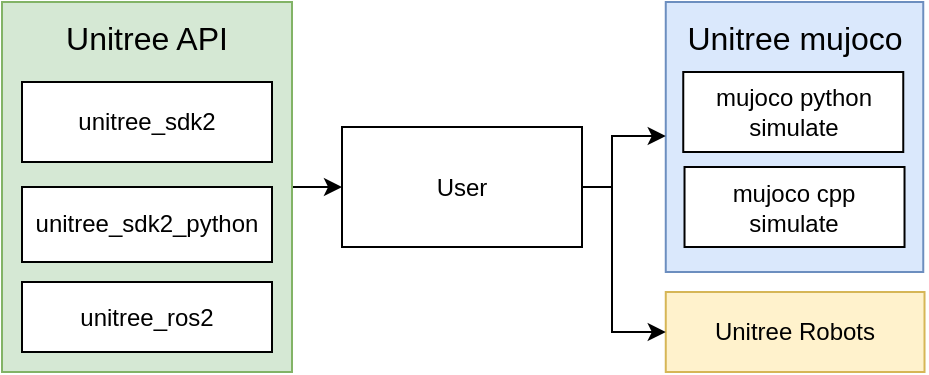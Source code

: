<mxfile scale="5" border="0">
    <diagram id="VpdAtZ29HSXdMf1KcTSp" name="第 1 页">
        <mxGraphModel dx="836" dy="447" grid="1" gridSize="5" guides="1" tooltips="1" connect="1" arrows="1" fold="1" page="1" pageScale="1" pageWidth="827" pageHeight="1169" background="none" math="0" shadow="0">
            <root>
                <mxCell id="0"/>
                <mxCell id="1" parent="0"/>
                <mxCell id="12" value="" style="whiteSpace=wrap;html=1;fontSize=16;fillColor=#dae8fc;strokeColor=#6c8ebf;" parent="1" vertex="1">
                    <mxGeometry x="436.88" y="290" width="128.75" height="135" as="geometry"/>
                </mxCell>
                <mxCell id="14" style="edgeStyle=none;html=1;exitX=1;exitY=0.5;exitDx=0;exitDy=0;fontSize=16;" parent="1" source="10" target="9" edge="1">
                    <mxGeometry relative="1" as="geometry"/>
                </mxCell>
                <mxCell id="10" value="" style="rounded=0;whiteSpace=wrap;html=1;fillColor=#d5e8d4;strokeColor=#82b366;" parent="1" vertex="1">
                    <mxGeometry x="105" y="290" width="145" height="185" as="geometry"/>
                </mxCell>
                <mxCell id="2" value="unitree_sdk2" style="rounded=0;whiteSpace=wrap;html=1;" parent="1" vertex="1">
                    <mxGeometry x="115" y="330" width="125" height="40" as="geometry"/>
                </mxCell>
                <mxCell id="4" value="unitree_sdk2_python" style="rounded=0;whiteSpace=wrap;html=1;" parent="1" vertex="1">
                    <mxGeometry x="115" y="382.5" width="125" height="37.5" as="geometry"/>
                </mxCell>
                <mxCell id="5" value="unitree_ros2" style="rounded=0;whiteSpace=wrap;html=1;" parent="1" vertex="1">
                    <mxGeometry x="115" y="430" width="125" height="35" as="geometry"/>
                </mxCell>
                <mxCell id="6" value="mujoco cpp &lt;br&gt;simulate" style="rounded=0;whiteSpace=wrap;html=1;" parent="1" vertex="1">
                    <mxGeometry x="446.26" y="372.5" width="110" height="40" as="geometry"/>
                </mxCell>
                <mxCell id="7" value="mujoco python&lt;br&gt;simulate" style="rounded=0;whiteSpace=wrap;html=1;" parent="1" vertex="1">
                    <mxGeometry x="445.63" y="325" width="110" height="40" as="geometry"/>
                </mxCell>
                <mxCell id="8" value="Unitree Robots" style="rounded=0;whiteSpace=wrap;html=1;fillColor=#fff2cc;strokeColor=#d6b656;" parent="1" vertex="1">
                    <mxGeometry x="436.88" y="435" width="129.38" height="40" as="geometry"/>
                </mxCell>
                <mxCell id="15" style="edgeStyle=orthogonalEdgeStyle;html=1;exitX=1;exitY=0.5;exitDx=0;exitDy=0;fontSize=16;rounded=0;" parent="1" source="9" target="12" edge="1">
                    <mxGeometry relative="1" as="geometry">
                        <Array as="points">
                            <mxPoint x="410" y="383"/>
                            <mxPoint x="410" y="357"/>
                        </Array>
                    </mxGeometry>
                </mxCell>
                <mxCell id="16" style="edgeStyle=orthogonalEdgeStyle;rounded=0;html=1;exitX=1;exitY=0.5;exitDx=0;exitDy=0;entryX=0;entryY=0.5;entryDx=0;entryDy=0;fontSize=16;" parent="1" source="9" target="8" edge="1">
                    <mxGeometry relative="1" as="geometry">
                        <Array as="points">
                            <mxPoint x="410" y="383"/>
                            <mxPoint x="410" y="455"/>
                        </Array>
                    </mxGeometry>
                </mxCell>
                <mxCell id="9" value="User" style="rounded=0;whiteSpace=wrap;html=1;" parent="1" vertex="1">
                    <mxGeometry x="275" y="352.5" width="120" height="60" as="geometry"/>
                </mxCell>
                <mxCell id="11" value="&lt;font style=&quot;font-size: 16px;&quot;&gt;Unitree API&lt;/font&gt;" style="text;html=1;strokeColor=none;fillColor=none;align=center;verticalAlign=middle;whiteSpace=wrap;rounded=0;" parent="1" vertex="1">
                    <mxGeometry x="111.25" y="290" width="132.5" height="35" as="geometry"/>
                </mxCell>
                <mxCell id="13" value="&lt;font style=&quot;font-size: 16px;&quot;&gt;Unitree mujoco&lt;/font&gt;" style="text;html=1;strokeColor=none;fillColor=none;align=center;verticalAlign=middle;whiteSpace=wrap;rounded=0;" parent="1" vertex="1">
                    <mxGeometry x="435" y="290" width="132.5" height="35" as="geometry"/>
                </mxCell>
            </root>
        </mxGraphModel>
    </diagram>
</mxfile>